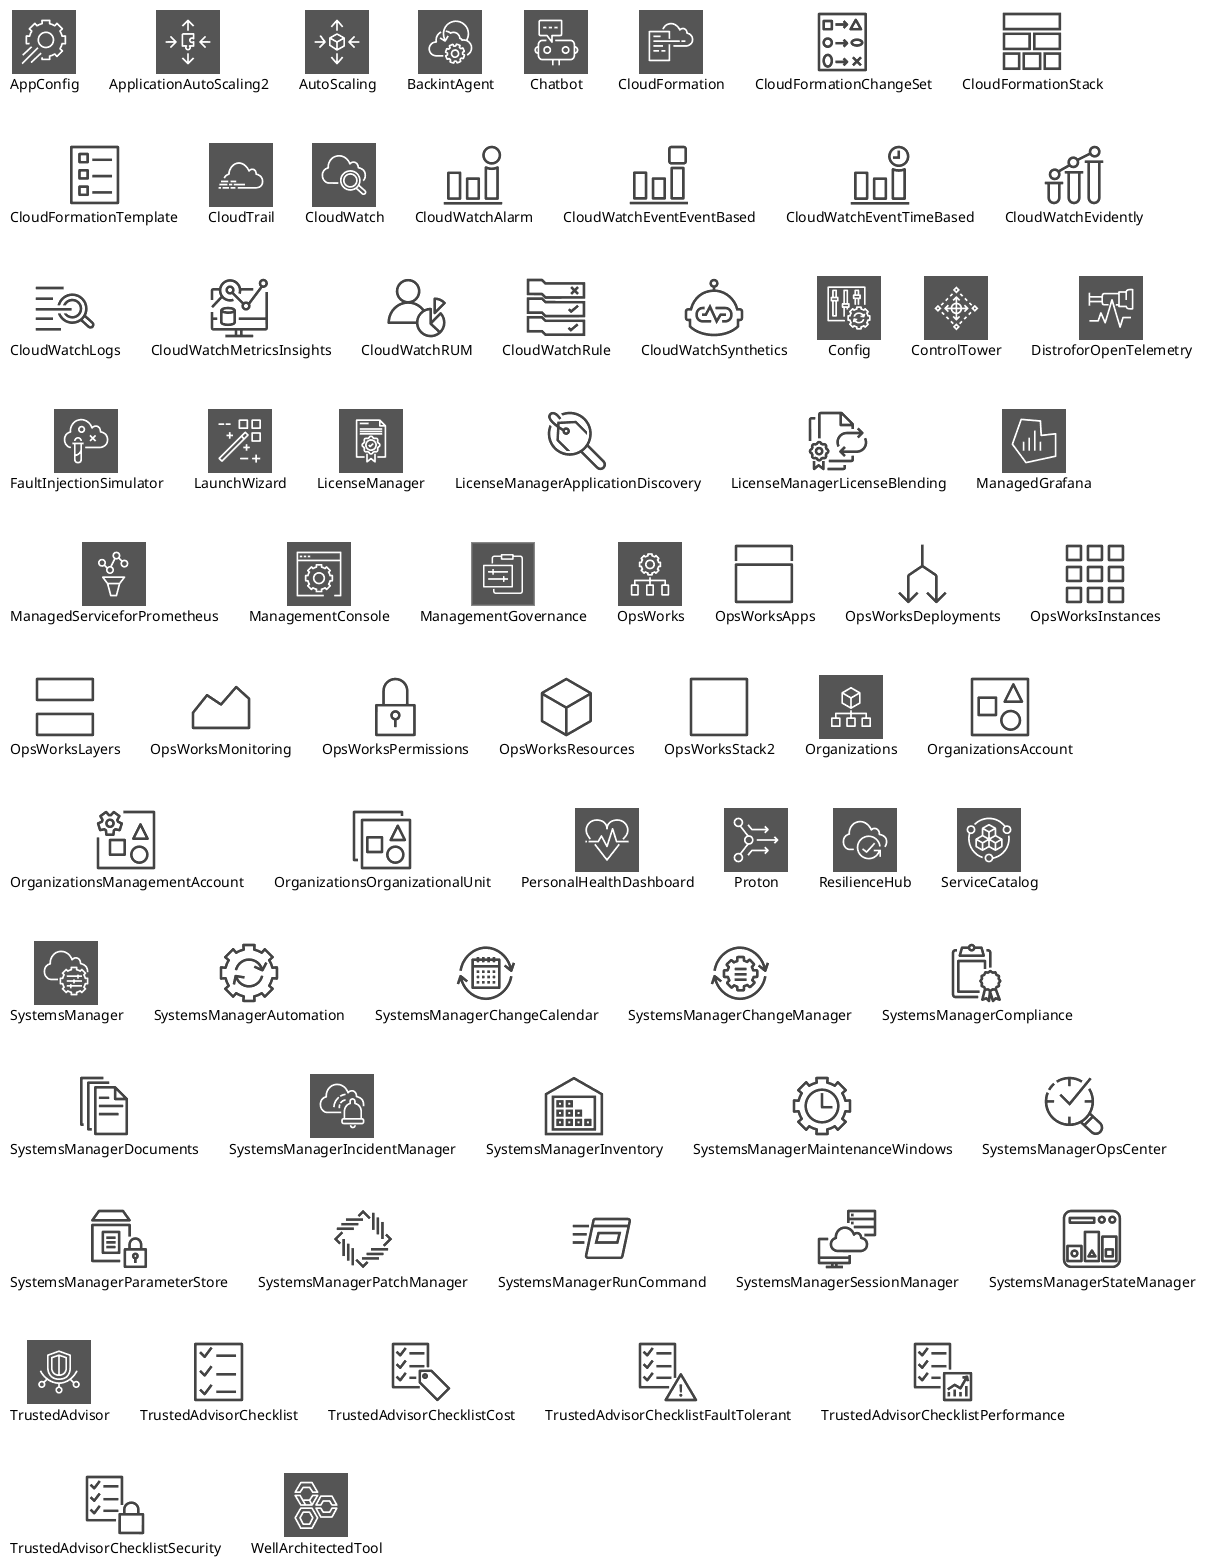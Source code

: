 @startuml
!include <awslib/AWSCommon>
!include <awslib/ManagementGovernance/all.puml>

listsprites

@enduml
